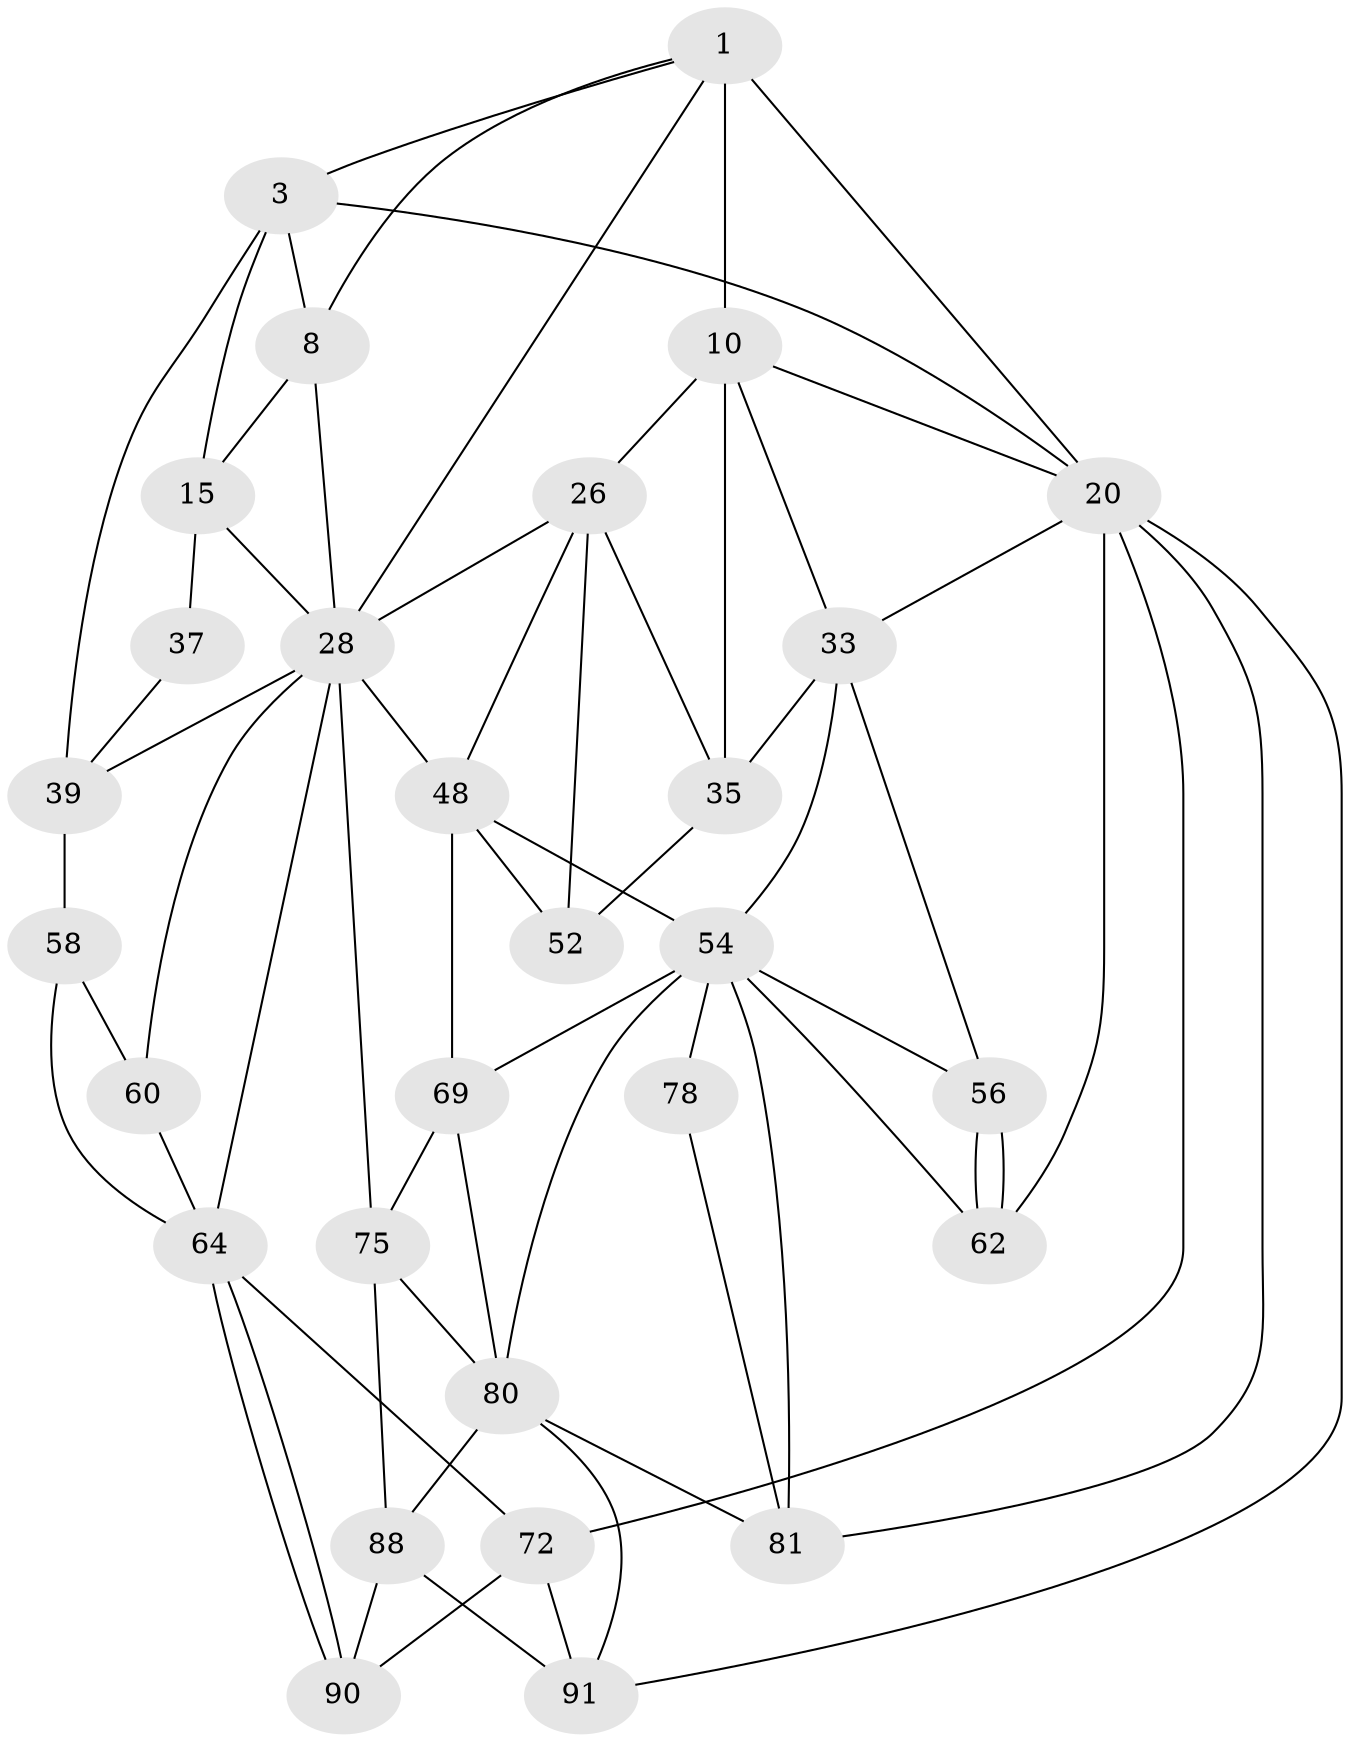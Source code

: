 // original degree distribution, {3: 0.020618556701030927, 4: 0.2268041237113402, 6: 0.1958762886597938, 5: 0.5567010309278351}
// Generated by graph-tools (version 1.1) at 2025/21/03/04/25 18:21:37]
// undirected, 29 vertices, 66 edges
graph export_dot {
graph [start="1"]
  node [color=gray90,style=filled];
  1 [pos="+0.5672262349926793+0",super="+2+6"];
  3 [pos="+0+0",super="+4+32"];
  8 [pos="+0.38786175745209694+0.13520914885283783",super="+9+14"];
  10 [pos="+0.8091410785557667+0.06082927539096423",super="+18"];
  15 [pos="+0.3084012919612137+0.275589487478813",super="+41+16"];
  20 [pos="+1+0.18410627539579574",super="+61"];
  26 [pos="+0.568180578289259+0.33270507898197554",super="+27+47"];
  28 [pos="+0.48790620556621883+0.3174770278728222",super="+29"];
  33 [pos="+1+0.3425408666464264",super="+36+34"];
  35 [pos="+0.873779785802973+0.37843770913049984",super="+45"];
  37 [pos="+0.09451373209596464+0.2803209770005215",super="+38"];
  39 [pos="+0.05602042918090519+0.37389769848629145",super="+40+51"];
  48 [pos="+0.5001662506161529+0.5073130645814605",super="+49+53"];
  52 [pos="+0.7120049857755529+0.5208050463151915"];
  54 [pos="+0.834224741719657+0.6013925994581172",super="+57+55"];
  56 [pos="+1+0.5625236535289722"];
  58 [pos="+0.1082853658765276+0.529939316581581",super="+59"];
  60 [pos="+0.14983242314372996+0.6220322310084262"];
  62 [pos="+1+1"];
  64 [pos="+0.18090971368360528+0.7283190160926802",super="+65"];
  69 [pos="+0.4525305317809899+0.5644608991532597",super="+74"];
  72 [pos="+0+1",super="+92"];
  75 [pos="+0.3572037267342568+0.7520618034380365",super="+76"];
  78 [pos="+0.8686960136810735+0.8510327929960828"];
  80 [pos="+0.510357975394867+0.7812851122341766",super="+83"];
  81 [pos="+0.6368221098365929+0.8820934112025508",super="+82"];
  88 [pos="+0.31868464522954654+0.9034130020414045",super="+89"];
  90 [pos="+0.1638862981831333+0.8613814281663347"];
  91 [pos="+0.3295010288845174+0.9193974010991792",super="+93"];
  1 -- 10 [weight=3];
  1 -- 3;
  1 -- 20;
  1 -- 8;
  1 -- 28;
  3 -- 8 [weight=2];
  3 -- 39;
  3 -- 20;
  3 -- 15 [weight=2];
  8 -- 15 [weight=2];
  8 -- 28;
  10 -- 33;
  10 -- 26;
  10 -- 35 [weight=2];
  10 -- 20;
  15 -- 37 [weight=3];
  15 -- 28;
  20 -- 33;
  20 -- 81;
  20 -- 72;
  20 -- 91 [weight=2];
  20 -- 62;
  26 -- 48;
  26 -- 28;
  26 -- 52;
  26 -- 35;
  28 -- 64;
  28 -- 60;
  28 -- 48;
  28 -- 39;
  28 -- 75;
  33 -- 56;
  33 -- 35;
  33 -- 54;
  35 -- 52;
  37 -- 39;
  39 -- 58 [weight=2];
  48 -- 69;
  48 -- 52;
  48 -- 54;
  54 -- 56;
  54 -- 78 [weight=2];
  54 -- 62;
  54 -- 80;
  54 -- 81;
  54 -- 69;
  56 -- 62;
  56 -- 62;
  58 -- 60;
  58 -- 64;
  60 -- 64;
  64 -- 90;
  64 -- 90;
  64 -- 72;
  69 -- 80;
  69 -- 75;
  72 -- 90;
  72 -- 91 [weight=2];
  75 -- 80 [weight=2];
  75 -- 88;
  78 -- 81;
  80 -- 88;
  80 -- 91;
  80 -- 81;
  88 -- 90;
  88 -- 91;
}
